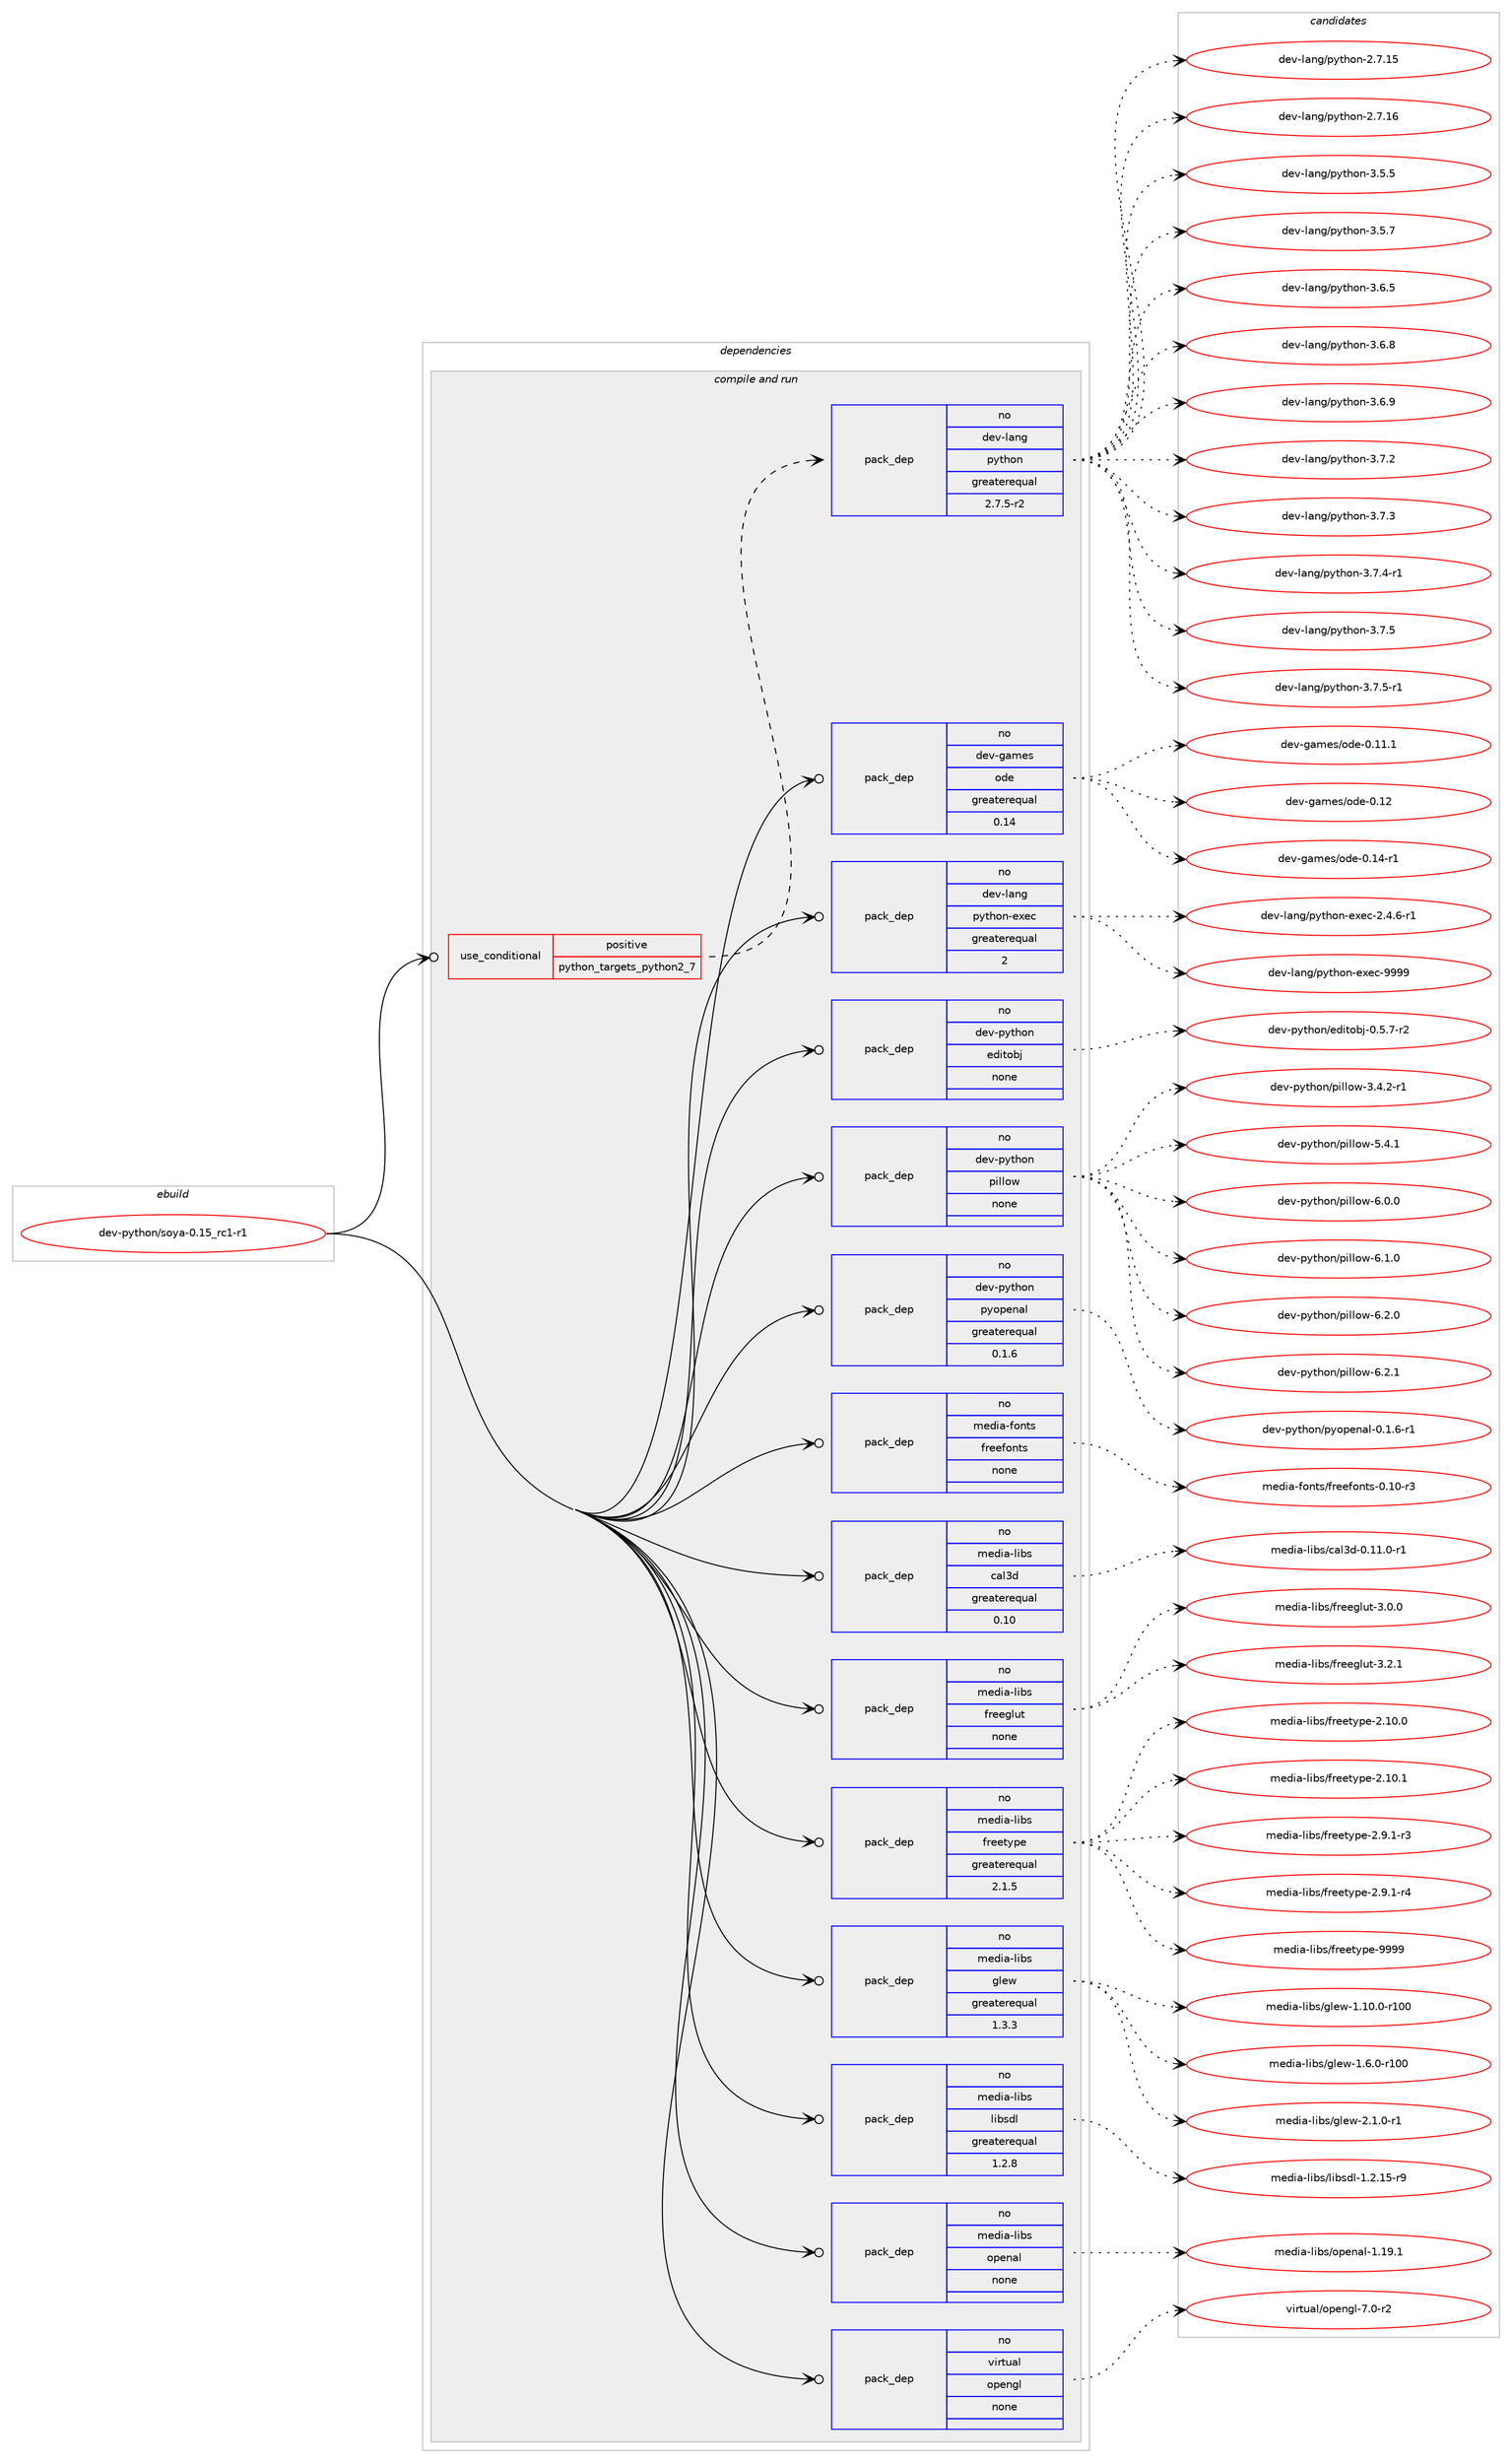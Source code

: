 digraph prolog {

# *************
# Graph options
# *************

newrank=true;
concentrate=true;
compound=true;
graph [rankdir=LR,fontname=Helvetica,fontsize=10,ranksep=1.5];#, ranksep=2.5, nodesep=0.2];
edge  [arrowhead=vee];
node  [fontname=Helvetica,fontsize=10];

# **********
# The ebuild
# **********

subgraph cluster_leftcol {
color=gray;
rank=same;
label=<<i>ebuild</i>>;
id [label="dev-python/soya-0.15_rc1-r1", color=red, width=4, href="../dev-python/soya-0.15_rc1-r1.svg"];
}

# ****************
# The dependencies
# ****************

subgraph cluster_midcol {
color=gray;
label=<<i>dependencies</i>>;
subgraph cluster_compile {
fillcolor="#eeeeee";
style=filled;
label=<<i>compile</i>>;
}
subgraph cluster_compileandrun {
fillcolor="#eeeeee";
style=filled;
label=<<i>compile and run</i>>;
subgraph cond149539 {
dependency637748 [label=<<TABLE BORDER="0" CELLBORDER="1" CELLSPACING="0" CELLPADDING="4"><TR><TD ROWSPAN="3" CELLPADDING="10">use_conditional</TD></TR><TR><TD>positive</TD></TR><TR><TD>python_targets_python2_7</TD></TR></TABLE>>, shape=none, color=red];
subgraph pack476328 {
dependency637749 [label=<<TABLE BORDER="0" CELLBORDER="1" CELLSPACING="0" CELLPADDING="4" WIDTH="220"><TR><TD ROWSPAN="6" CELLPADDING="30">pack_dep</TD></TR><TR><TD WIDTH="110">no</TD></TR><TR><TD>dev-lang</TD></TR><TR><TD>python</TD></TR><TR><TD>greaterequal</TD></TR><TR><TD>2.7.5-r2</TD></TR></TABLE>>, shape=none, color=blue];
}
dependency637748:e -> dependency637749:w [weight=20,style="dashed",arrowhead="vee"];
}
id:e -> dependency637748:w [weight=20,style="solid",arrowhead="odotvee"];
subgraph pack476329 {
dependency637750 [label=<<TABLE BORDER="0" CELLBORDER="1" CELLSPACING="0" CELLPADDING="4" WIDTH="220"><TR><TD ROWSPAN="6" CELLPADDING="30">pack_dep</TD></TR><TR><TD WIDTH="110">no</TD></TR><TR><TD>dev-games</TD></TR><TR><TD>ode</TD></TR><TR><TD>greaterequal</TD></TR><TR><TD>0.14</TD></TR></TABLE>>, shape=none, color=blue];
}
id:e -> dependency637750:w [weight=20,style="solid",arrowhead="odotvee"];
subgraph pack476330 {
dependency637751 [label=<<TABLE BORDER="0" CELLBORDER="1" CELLSPACING="0" CELLPADDING="4" WIDTH="220"><TR><TD ROWSPAN="6" CELLPADDING="30">pack_dep</TD></TR><TR><TD WIDTH="110">no</TD></TR><TR><TD>dev-lang</TD></TR><TR><TD>python-exec</TD></TR><TR><TD>greaterequal</TD></TR><TR><TD>2</TD></TR></TABLE>>, shape=none, color=blue];
}
id:e -> dependency637751:w [weight=20,style="solid",arrowhead="odotvee"];
subgraph pack476331 {
dependency637752 [label=<<TABLE BORDER="0" CELLBORDER="1" CELLSPACING="0" CELLPADDING="4" WIDTH="220"><TR><TD ROWSPAN="6" CELLPADDING="30">pack_dep</TD></TR><TR><TD WIDTH="110">no</TD></TR><TR><TD>dev-python</TD></TR><TR><TD>editobj</TD></TR><TR><TD>none</TD></TR><TR><TD></TD></TR></TABLE>>, shape=none, color=blue];
}
id:e -> dependency637752:w [weight=20,style="solid",arrowhead="odotvee"];
subgraph pack476332 {
dependency637753 [label=<<TABLE BORDER="0" CELLBORDER="1" CELLSPACING="0" CELLPADDING="4" WIDTH="220"><TR><TD ROWSPAN="6" CELLPADDING="30">pack_dep</TD></TR><TR><TD WIDTH="110">no</TD></TR><TR><TD>dev-python</TD></TR><TR><TD>pillow</TD></TR><TR><TD>none</TD></TR><TR><TD></TD></TR></TABLE>>, shape=none, color=blue];
}
id:e -> dependency637753:w [weight=20,style="solid",arrowhead="odotvee"];
subgraph pack476333 {
dependency637754 [label=<<TABLE BORDER="0" CELLBORDER="1" CELLSPACING="0" CELLPADDING="4" WIDTH="220"><TR><TD ROWSPAN="6" CELLPADDING="30">pack_dep</TD></TR><TR><TD WIDTH="110">no</TD></TR><TR><TD>dev-python</TD></TR><TR><TD>pyopenal</TD></TR><TR><TD>greaterequal</TD></TR><TR><TD>0.1.6</TD></TR></TABLE>>, shape=none, color=blue];
}
id:e -> dependency637754:w [weight=20,style="solid",arrowhead="odotvee"];
subgraph pack476334 {
dependency637755 [label=<<TABLE BORDER="0" CELLBORDER="1" CELLSPACING="0" CELLPADDING="4" WIDTH="220"><TR><TD ROWSPAN="6" CELLPADDING="30">pack_dep</TD></TR><TR><TD WIDTH="110">no</TD></TR><TR><TD>media-fonts</TD></TR><TR><TD>freefonts</TD></TR><TR><TD>none</TD></TR><TR><TD></TD></TR></TABLE>>, shape=none, color=blue];
}
id:e -> dependency637755:w [weight=20,style="solid",arrowhead="odotvee"];
subgraph pack476335 {
dependency637756 [label=<<TABLE BORDER="0" CELLBORDER="1" CELLSPACING="0" CELLPADDING="4" WIDTH="220"><TR><TD ROWSPAN="6" CELLPADDING="30">pack_dep</TD></TR><TR><TD WIDTH="110">no</TD></TR><TR><TD>media-libs</TD></TR><TR><TD>cal3d</TD></TR><TR><TD>greaterequal</TD></TR><TR><TD>0.10</TD></TR></TABLE>>, shape=none, color=blue];
}
id:e -> dependency637756:w [weight=20,style="solid",arrowhead="odotvee"];
subgraph pack476336 {
dependency637757 [label=<<TABLE BORDER="0" CELLBORDER="1" CELLSPACING="0" CELLPADDING="4" WIDTH="220"><TR><TD ROWSPAN="6" CELLPADDING="30">pack_dep</TD></TR><TR><TD WIDTH="110">no</TD></TR><TR><TD>media-libs</TD></TR><TR><TD>freeglut</TD></TR><TR><TD>none</TD></TR><TR><TD></TD></TR></TABLE>>, shape=none, color=blue];
}
id:e -> dependency637757:w [weight=20,style="solid",arrowhead="odotvee"];
subgraph pack476337 {
dependency637758 [label=<<TABLE BORDER="0" CELLBORDER="1" CELLSPACING="0" CELLPADDING="4" WIDTH="220"><TR><TD ROWSPAN="6" CELLPADDING="30">pack_dep</TD></TR><TR><TD WIDTH="110">no</TD></TR><TR><TD>media-libs</TD></TR><TR><TD>freetype</TD></TR><TR><TD>greaterequal</TD></TR><TR><TD>2.1.5</TD></TR></TABLE>>, shape=none, color=blue];
}
id:e -> dependency637758:w [weight=20,style="solid",arrowhead="odotvee"];
subgraph pack476338 {
dependency637759 [label=<<TABLE BORDER="0" CELLBORDER="1" CELLSPACING="0" CELLPADDING="4" WIDTH="220"><TR><TD ROWSPAN="6" CELLPADDING="30">pack_dep</TD></TR><TR><TD WIDTH="110">no</TD></TR><TR><TD>media-libs</TD></TR><TR><TD>glew</TD></TR><TR><TD>greaterequal</TD></TR><TR><TD>1.3.3</TD></TR></TABLE>>, shape=none, color=blue];
}
id:e -> dependency637759:w [weight=20,style="solid",arrowhead="odotvee"];
subgraph pack476339 {
dependency637760 [label=<<TABLE BORDER="0" CELLBORDER="1" CELLSPACING="0" CELLPADDING="4" WIDTH="220"><TR><TD ROWSPAN="6" CELLPADDING="30">pack_dep</TD></TR><TR><TD WIDTH="110">no</TD></TR><TR><TD>media-libs</TD></TR><TR><TD>libsdl</TD></TR><TR><TD>greaterequal</TD></TR><TR><TD>1.2.8</TD></TR></TABLE>>, shape=none, color=blue];
}
id:e -> dependency637760:w [weight=20,style="solid",arrowhead="odotvee"];
subgraph pack476340 {
dependency637761 [label=<<TABLE BORDER="0" CELLBORDER="1" CELLSPACING="0" CELLPADDING="4" WIDTH="220"><TR><TD ROWSPAN="6" CELLPADDING="30">pack_dep</TD></TR><TR><TD WIDTH="110">no</TD></TR><TR><TD>media-libs</TD></TR><TR><TD>openal</TD></TR><TR><TD>none</TD></TR><TR><TD></TD></TR></TABLE>>, shape=none, color=blue];
}
id:e -> dependency637761:w [weight=20,style="solid",arrowhead="odotvee"];
subgraph pack476341 {
dependency637762 [label=<<TABLE BORDER="0" CELLBORDER="1" CELLSPACING="0" CELLPADDING="4" WIDTH="220"><TR><TD ROWSPAN="6" CELLPADDING="30">pack_dep</TD></TR><TR><TD WIDTH="110">no</TD></TR><TR><TD>virtual</TD></TR><TR><TD>opengl</TD></TR><TR><TD>none</TD></TR><TR><TD></TD></TR></TABLE>>, shape=none, color=blue];
}
id:e -> dependency637762:w [weight=20,style="solid",arrowhead="odotvee"];
}
subgraph cluster_run {
fillcolor="#eeeeee";
style=filled;
label=<<i>run</i>>;
}
}

# **************
# The candidates
# **************

subgraph cluster_choices {
rank=same;
color=gray;
label=<<i>candidates</i>>;

subgraph choice476328 {
color=black;
nodesep=1;
choice10010111845108971101034711212111610411111045504655464953 [label="dev-lang/python-2.7.15", color=red, width=4,href="../dev-lang/python-2.7.15.svg"];
choice10010111845108971101034711212111610411111045504655464954 [label="dev-lang/python-2.7.16", color=red, width=4,href="../dev-lang/python-2.7.16.svg"];
choice100101118451089711010347112121116104111110455146534653 [label="dev-lang/python-3.5.5", color=red, width=4,href="../dev-lang/python-3.5.5.svg"];
choice100101118451089711010347112121116104111110455146534655 [label="dev-lang/python-3.5.7", color=red, width=4,href="../dev-lang/python-3.5.7.svg"];
choice100101118451089711010347112121116104111110455146544653 [label="dev-lang/python-3.6.5", color=red, width=4,href="../dev-lang/python-3.6.5.svg"];
choice100101118451089711010347112121116104111110455146544656 [label="dev-lang/python-3.6.8", color=red, width=4,href="../dev-lang/python-3.6.8.svg"];
choice100101118451089711010347112121116104111110455146544657 [label="dev-lang/python-3.6.9", color=red, width=4,href="../dev-lang/python-3.6.9.svg"];
choice100101118451089711010347112121116104111110455146554650 [label="dev-lang/python-3.7.2", color=red, width=4,href="../dev-lang/python-3.7.2.svg"];
choice100101118451089711010347112121116104111110455146554651 [label="dev-lang/python-3.7.3", color=red, width=4,href="../dev-lang/python-3.7.3.svg"];
choice1001011184510897110103471121211161041111104551465546524511449 [label="dev-lang/python-3.7.4-r1", color=red, width=4,href="../dev-lang/python-3.7.4-r1.svg"];
choice100101118451089711010347112121116104111110455146554653 [label="dev-lang/python-3.7.5", color=red, width=4,href="../dev-lang/python-3.7.5.svg"];
choice1001011184510897110103471121211161041111104551465546534511449 [label="dev-lang/python-3.7.5-r1", color=red, width=4,href="../dev-lang/python-3.7.5-r1.svg"];
dependency637749:e -> choice10010111845108971101034711212111610411111045504655464953:w [style=dotted,weight="100"];
dependency637749:e -> choice10010111845108971101034711212111610411111045504655464954:w [style=dotted,weight="100"];
dependency637749:e -> choice100101118451089711010347112121116104111110455146534653:w [style=dotted,weight="100"];
dependency637749:e -> choice100101118451089711010347112121116104111110455146534655:w [style=dotted,weight="100"];
dependency637749:e -> choice100101118451089711010347112121116104111110455146544653:w [style=dotted,weight="100"];
dependency637749:e -> choice100101118451089711010347112121116104111110455146544656:w [style=dotted,weight="100"];
dependency637749:e -> choice100101118451089711010347112121116104111110455146544657:w [style=dotted,weight="100"];
dependency637749:e -> choice100101118451089711010347112121116104111110455146554650:w [style=dotted,weight="100"];
dependency637749:e -> choice100101118451089711010347112121116104111110455146554651:w [style=dotted,weight="100"];
dependency637749:e -> choice1001011184510897110103471121211161041111104551465546524511449:w [style=dotted,weight="100"];
dependency637749:e -> choice100101118451089711010347112121116104111110455146554653:w [style=dotted,weight="100"];
dependency637749:e -> choice1001011184510897110103471121211161041111104551465546534511449:w [style=dotted,weight="100"];
}
subgraph choice476329 {
color=black;
nodesep=1;
choice10010111845103971091011154711110010145484649494649 [label="dev-games/ode-0.11.1", color=red, width=4,href="../dev-games/ode-0.11.1.svg"];
choice1001011184510397109101115471111001014548464950 [label="dev-games/ode-0.12", color=red, width=4,href="../dev-games/ode-0.12.svg"];
choice10010111845103971091011154711110010145484649524511449 [label="dev-games/ode-0.14-r1", color=red, width=4,href="../dev-games/ode-0.14-r1.svg"];
dependency637750:e -> choice10010111845103971091011154711110010145484649494649:w [style=dotted,weight="100"];
dependency637750:e -> choice1001011184510397109101115471111001014548464950:w [style=dotted,weight="100"];
dependency637750:e -> choice10010111845103971091011154711110010145484649524511449:w [style=dotted,weight="100"];
}
subgraph choice476330 {
color=black;
nodesep=1;
choice10010111845108971101034711212111610411111045101120101994550465246544511449 [label="dev-lang/python-exec-2.4.6-r1", color=red, width=4,href="../dev-lang/python-exec-2.4.6-r1.svg"];
choice10010111845108971101034711212111610411111045101120101994557575757 [label="dev-lang/python-exec-9999", color=red, width=4,href="../dev-lang/python-exec-9999.svg"];
dependency637751:e -> choice10010111845108971101034711212111610411111045101120101994550465246544511449:w [style=dotted,weight="100"];
dependency637751:e -> choice10010111845108971101034711212111610411111045101120101994557575757:w [style=dotted,weight="100"];
}
subgraph choice476331 {
color=black;
nodesep=1;
choice1001011184511212111610411111047101100105116111981064548465346554511450 [label="dev-python/editobj-0.5.7-r2", color=red, width=4,href="../dev-python/editobj-0.5.7-r2.svg"];
dependency637752:e -> choice1001011184511212111610411111047101100105116111981064548465346554511450:w [style=dotted,weight="100"];
}
subgraph choice476332 {
color=black;
nodesep=1;
choice10010111845112121116104111110471121051081081111194551465246504511449 [label="dev-python/pillow-3.4.2-r1", color=red, width=4,href="../dev-python/pillow-3.4.2-r1.svg"];
choice1001011184511212111610411111047112105108108111119455346524649 [label="dev-python/pillow-5.4.1", color=red, width=4,href="../dev-python/pillow-5.4.1.svg"];
choice1001011184511212111610411111047112105108108111119455446484648 [label="dev-python/pillow-6.0.0", color=red, width=4,href="../dev-python/pillow-6.0.0.svg"];
choice1001011184511212111610411111047112105108108111119455446494648 [label="dev-python/pillow-6.1.0", color=red, width=4,href="../dev-python/pillow-6.1.0.svg"];
choice1001011184511212111610411111047112105108108111119455446504648 [label="dev-python/pillow-6.2.0", color=red, width=4,href="../dev-python/pillow-6.2.0.svg"];
choice1001011184511212111610411111047112105108108111119455446504649 [label="dev-python/pillow-6.2.1", color=red, width=4,href="../dev-python/pillow-6.2.1.svg"];
dependency637753:e -> choice10010111845112121116104111110471121051081081111194551465246504511449:w [style=dotted,weight="100"];
dependency637753:e -> choice1001011184511212111610411111047112105108108111119455346524649:w [style=dotted,weight="100"];
dependency637753:e -> choice1001011184511212111610411111047112105108108111119455446484648:w [style=dotted,weight="100"];
dependency637753:e -> choice1001011184511212111610411111047112105108108111119455446494648:w [style=dotted,weight="100"];
dependency637753:e -> choice1001011184511212111610411111047112105108108111119455446504648:w [style=dotted,weight="100"];
dependency637753:e -> choice1001011184511212111610411111047112105108108111119455446504649:w [style=dotted,weight="100"];
}
subgraph choice476333 {
color=black;
nodesep=1;
choice1001011184511212111610411111047112121111112101110971084548464946544511449 [label="dev-python/pyopenal-0.1.6-r1", color=red, width=4,href="../dev-python/pyopenal-0.1.6-r1.svg"];
dependency637754:e -> choice1001011184511212111610411111047112121111112101110971084548464946544511449:w [style=dotted,weight="100"];
}
subgraph choice476334 {
color=black;
nodesep=1;
choice10910110010597451021111101161154710211410110110211111011611545484649484511451 [label="media-fonts/freefonts-0.10-r3", color=red, width=4,href="../media-fonts/freefonts-0.10-r3.svg"];
dependency637755:e -> choice10910110010597451021111101161154710211410110110211111011611545484649484511451:w [style=dotted,weight="100"];
}
subgraph choice476335 {
color=black;
nodesep=1;
choice10910110010597451081059811547999710851100454846494946484511449 [label="media-libs/cal3d-0.11.0-r1", color=red, width=4,href="../media-libs/cal3d-0.11.0-r1.svg"];
dependency637756:e -> choice10910110010597451081059811547999710851100454846494946484511449:w [style=dotted,weight="100"];
}
subgraph choice476336 {
color=black;
nodesep=1;
choice10910110010597451081059811547102114101101103108117116455146484648 [label="media-libs/freeglut-3.0.0", color=red, width=4,href="../media-libs/freeglut-3.0.0.svg"];
choice10910110010597451081059811547102114101101103108117116455146504649 [label="media-libs/freeglut-3.2.1", color=red, width=4,href="../media-libs/freeglut-3.2.1.svg"];
dependency637757:e -> choice10910110010597451081059811547102114101101103108117116455146484648:w [style=dotted,weight="100"];
dependency637757:e -> choice10910110010597451081059811547102114101101103108117116455146504649:w [style=dotted,weight="100"];
}
subgraph choice476337 {
color=black;
nodesep=1;
choice1091011001059745108105981154710211410110111612111210145504649484648 [label="media-libs/freetype-2.10.0", color=red, width=4,href="../media-libs/freetype-2.10.0.svg"];
choice1091011001059745108105981154710211410110111612111210145504649484649 [label="media-libs/freetype-2.10.1", color=red, width=4,href="../media-libs/freetype-2.10.1.svg"];
choice109101100105974510810598115471021141011011161211121014550465746494511451 [label="media-libs/freetype-2.9.1-r3", color=red, width=4,href="../media-libs/freetype-2.9.1-r3.svg"];
choice109101100105974510810598115471021141011011161211121014550465746494511452 [label="media-libs/freetype-2.9.1-r4", color=red, width=4,href="../media-libs/freetype-2.9.1-r4.svg"];
choice109101100105974510810598115471021141011011161211121014557575757 [label="media-libs/freetype-9999", color=red, width=4,href="../media-libs/freetype-9999.svg"];
dependency637758:e -> choice1091011001059745108105981154710211410110111612111210145504649484648:w [style=dotted,weight="100"];
dependency637758:e -> choice1091011001059745108105981154710211410110111612111210145504649484649:w [style=dotted,weight="100"];
dependency637758:e -> choice109101100105974510810598115471021141011011161211121014550465746494511451:w [style=dotted,weight="100"];
dependency637758:e -> choice109101100105974510810598115471021141011011161211121014550465746494511452:w [style=dotted,weight="100"];
dependency637758:e -> choice109101100105974510810598115471021141011011161211121014557575757:w [style=dotted,weight="100"];
}
subgraph choice476338 {
color=black;
nodesep=1;
choice109101100105974510810598115471031081011194549464948464845114494848 [label="media-libs/glew-1.10.0-r100", color=red, width=4,href="../media-libs/glew-1.10.0-r100.svg"];
choice1091011001059745108105981154710310810111945494654464845114494848 [label="media-libs/glew-1.6.0-r100", color=red, width=4,href="../media-libs/glew-1.6.0-r100.svg"];
choice109101100105974510810598115471031081011194550464946484511449 [label="media-libs/glew-2.1.0-r1", color=red, width=4,href="../media-libs/glew-2.1.0-r1.svg"];
dependency637759:e -> choice109101100105974510810598115471031081011194549464948464845114494848:w [style=dotted,weight="100"];
dependency637759:e -> choice1091011001059745108105981154710310810111945494654464845114494848:w [style=dotted,weight="100"];
dependency637759:e -> choice109101100105974510810598115471031081011194550464946484511449:w [style=dotted,weight="100"];
}
subgraph choice476339 {
color=black;
nodesep=1;
choice1091011001059745108105981154710810598115100108454946504649534511457 [label="media-libs/libsdl-1.2.15-r9", color=red, width=4,href="../media-libs/libsdl-1.2.15-r9.svg"];
dependency637760:e -> choice1091011001059745108105981154710810598115100108454946504649534511457:w [style=dotted,weight="100"];
}
subgraph choice476340 {
color=black;
nodesep=1;
choice109101100105974510810598115471111121011109710845494649574649 [label="media-libs/openal-1.19.1", color=red, width=4,href="../media-libs/openal-1.19.1.svg"];
dependency637761:e -> choice109101100105974510810598115471111121011109710845494649574649:w [style=dotted,weight="100"];
}
subgraph choice476341 {
color=black;
nodesep=1;
choice1181051141161179710847111112101110103108455546484511450 [label="virtual/opengl-7.0-r2", color=red, width=4,href="../virtual/opengl-7.0-r2.svg"];
dependency637762:e -> choice1181051141161179710847111112101110103108455546484511450:w [style=dotted,weight="100"];
}
}

}
